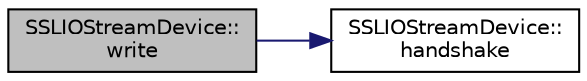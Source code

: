 digraph "SSLIOStreamDevice::write"
{
  edge [fontname="Helvetica",fontsize="10",labelfontname="Helvetica",labelfontsize="10"];
  node [fontname="Helvetica",fontsize="10",shape=record];
  rankdir="LR";
  Node25 [label="SSLIOStreamDevice::\lwrite",height=0.2,width=0.4,color="black", fillcolor="grey75", style="filled", fontcolor="black"];
  Node25 -> Node26 [color="midnightblue",fontsize="10",style="solid",fontname="Helvetica"];
  Node26 [label="SSLIOStreamDevice::\lhandshake",height=0.2,width=0.4,color="black", fillcolor="white", style="filled",URL="$dd/df0/class_s_s_l_i_o_stream_device.html#a6607d02de410f1c731bf1dcf3bac9bb5"];
}
